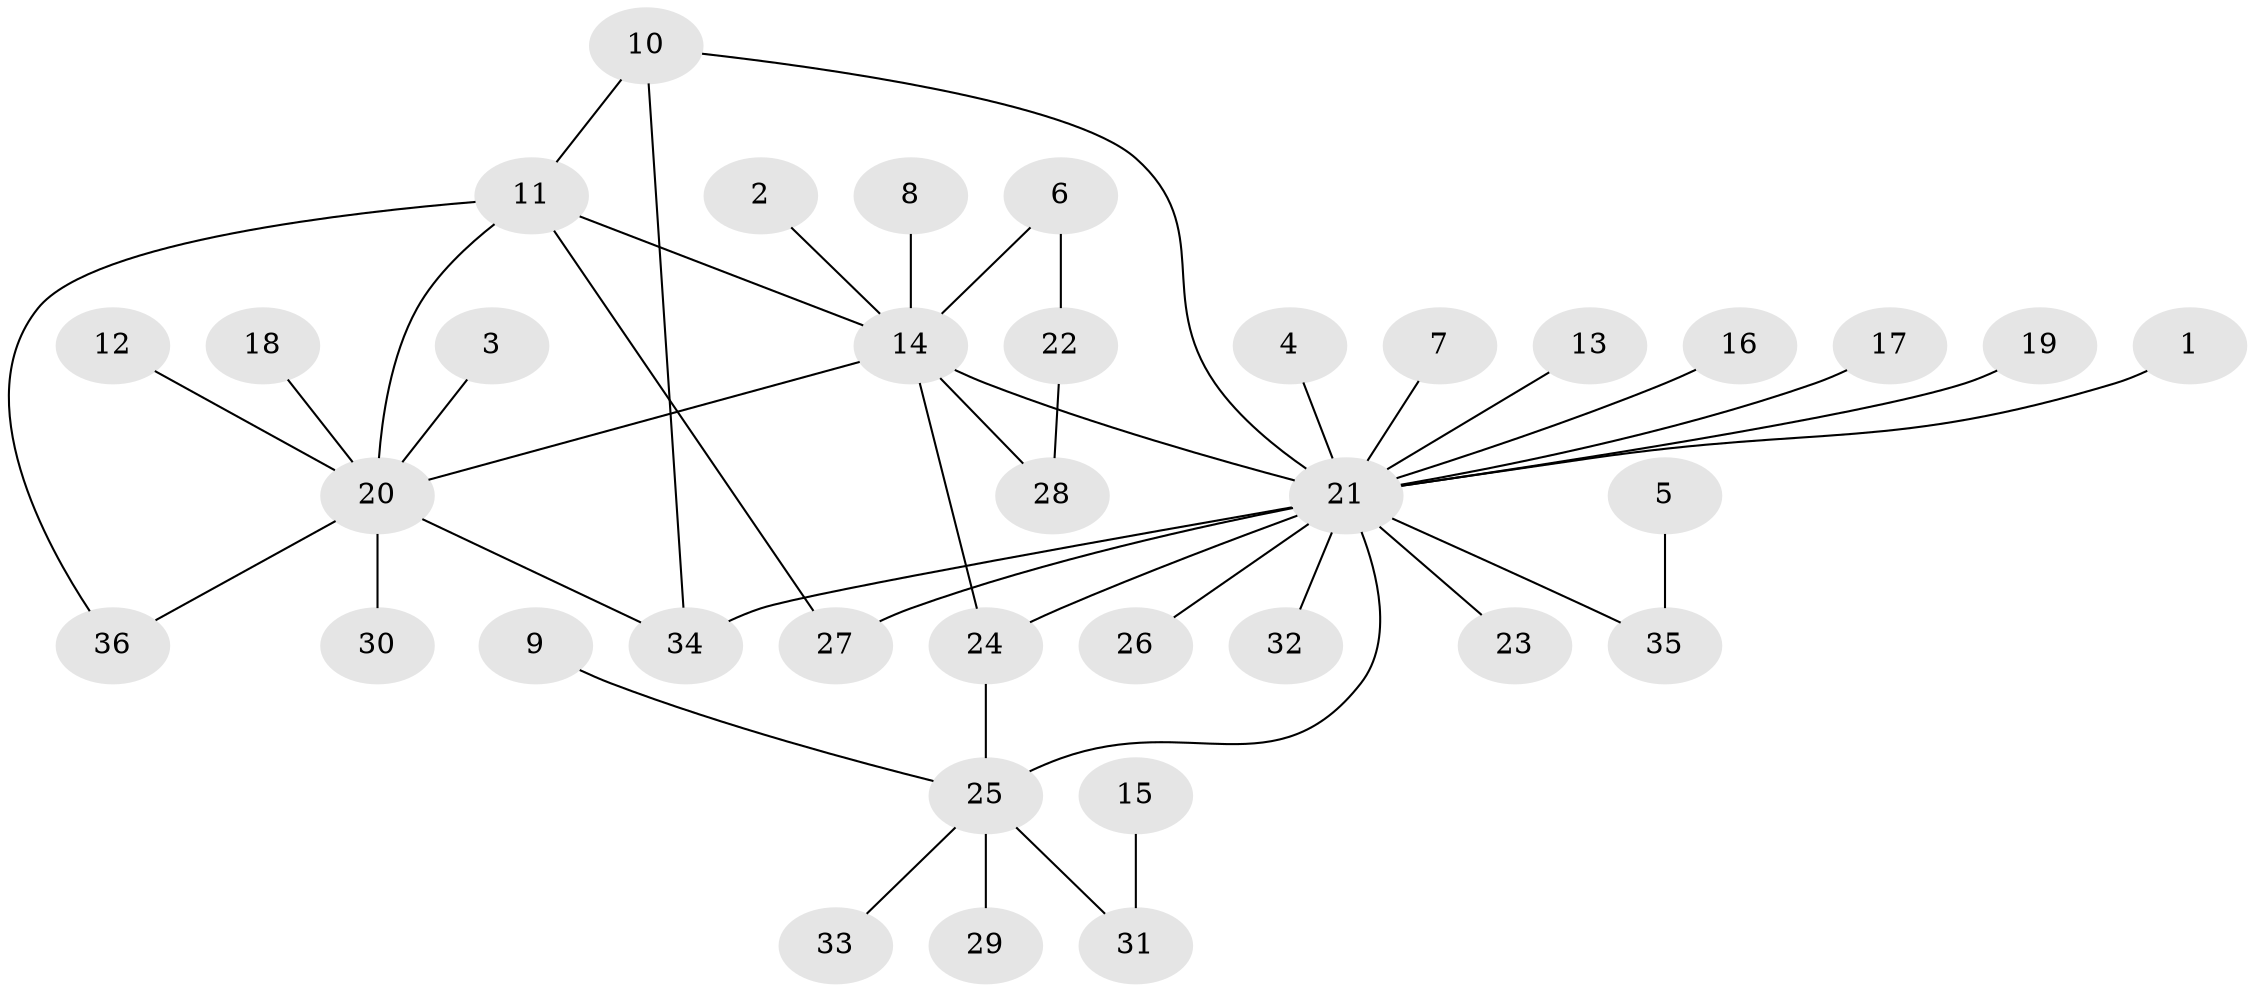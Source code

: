 // original degree distribution, {8: 0.013888888888888888, 20: 0.013888888888888888, 1: 0.5972222222222222, 2: 0.16666666666666666, 4: 0.05555555555555555, 10: 0.027777777777777776, 5: 0.027777777777777776, 3: 0.09722222222222222}
// Generated by graph-tools (version 1.1) at 2025/01/03/09/25 03:01:56]
// undirected, 36 vertices, 44 edges
graph export_dot {
graph [start="1"]
  node [color=gray90,style=filled];
  1;
  2;
  3;
  4;
  5;
  6;
  7;
  8;
  9;
  10;
  11;
  12;
  13;
  14;
  15;
  16;
  17;
  18;
  19;
  20;
  21;
  22;
  23;
  24;
  25;
  26;
  27;
  28;
  29;
  30;
  31;
  32;
  33;
  34;
  35;
  36;
  1 -- 21 [weight=1.0];
  2 -- 14 [weight=1.0];
  3 -- 20 [weight=1.0];
  4 -- 21 [weight=1.0];
  5 -- 35 [weight=1.0];
  6 -- 14 [weight=1.0];
  6 -- 22 [weight=1.0];
  7 -- 21 [weight=1.0];
  8 -- 14 [weight=1.0];
  9 -- 25 [weight=1.0];
  10 -- 11 [weight=1.0];
  10 -- 21 [weight=1.0];
  10 -- 34 [weight=1.0];
  11 -- 14 [weight=1.0];
  11 -- 20 [weight=1.0];
  11 -- 27 [weight=1.0];
  11 -- 36 [weight=1.0];
  12 -- 20 [weight=1.0];
  13 -- 21 [weight=1.0];
  14 -- 20 [weight=1.0];
  14 -- 21 [weight=1.0];
  14 -- 24 [weight=1.0];
  14 -- 28 [weight=1.0];
  15 -- 31 [weight=1.0];
  16 -- 21 [weight=1.0];
  17 -- 21 [weight=1.0];
  18 -- 20 [weight=1.0];
  19 -- 21 [weight=1.0];
  20 -- 30 [weight=1.0];
  20 -- 34 [weight=1.0];
  20 -- 36 [weight=1.0];
  21 -- 23 [weight=1.0];
  21 -- 24 [weight=2.0];
  21 -- 25 [weight=1.0];
  21 -- 26 [weight=1.0];
  21 -- 27 [weight=1.0];
  21 -- 32 [weight=1.0];
  21 -- 34 [weight=1.0];
  21 -- 35 [weight=1.0];
  22 -- 28 [weight=1.0];
  24 -- 25 [weight=1.0];
  25 -- 29 [weight=1.0];
  25 -- 31 [weight=1.0];
  25 -- 33 [weight=1.0];
}
